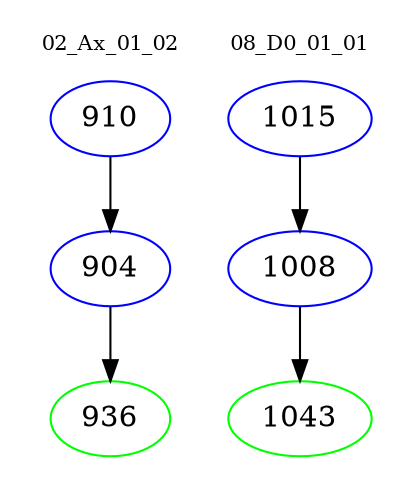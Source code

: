 digraph{
subgraph cluster_0 {
color = white
label = "02_Ax_01_02";
fontsize=10;
T0_910 [label="910", color="blue"]
T0_910 -> T0_904 [color="black"]
T0_904 [label="904", color="blue"]
T0_904 -> T0_936 [color="black"]
T0_936 [label="936", color="green"]
}
subgraph cluster_1 {
color = white
label = "08_D0_01_01";
fontsize=10;
T1_1015 [label="1015", color="blue"]
T1_1015 -> T1_1008 [color="black"]
T1_1008 [label="1008", color="blue"]
T1_1008 -> T1_1043 [color="black"]
T1_1043 [label="1043", color="green"]
}
}
